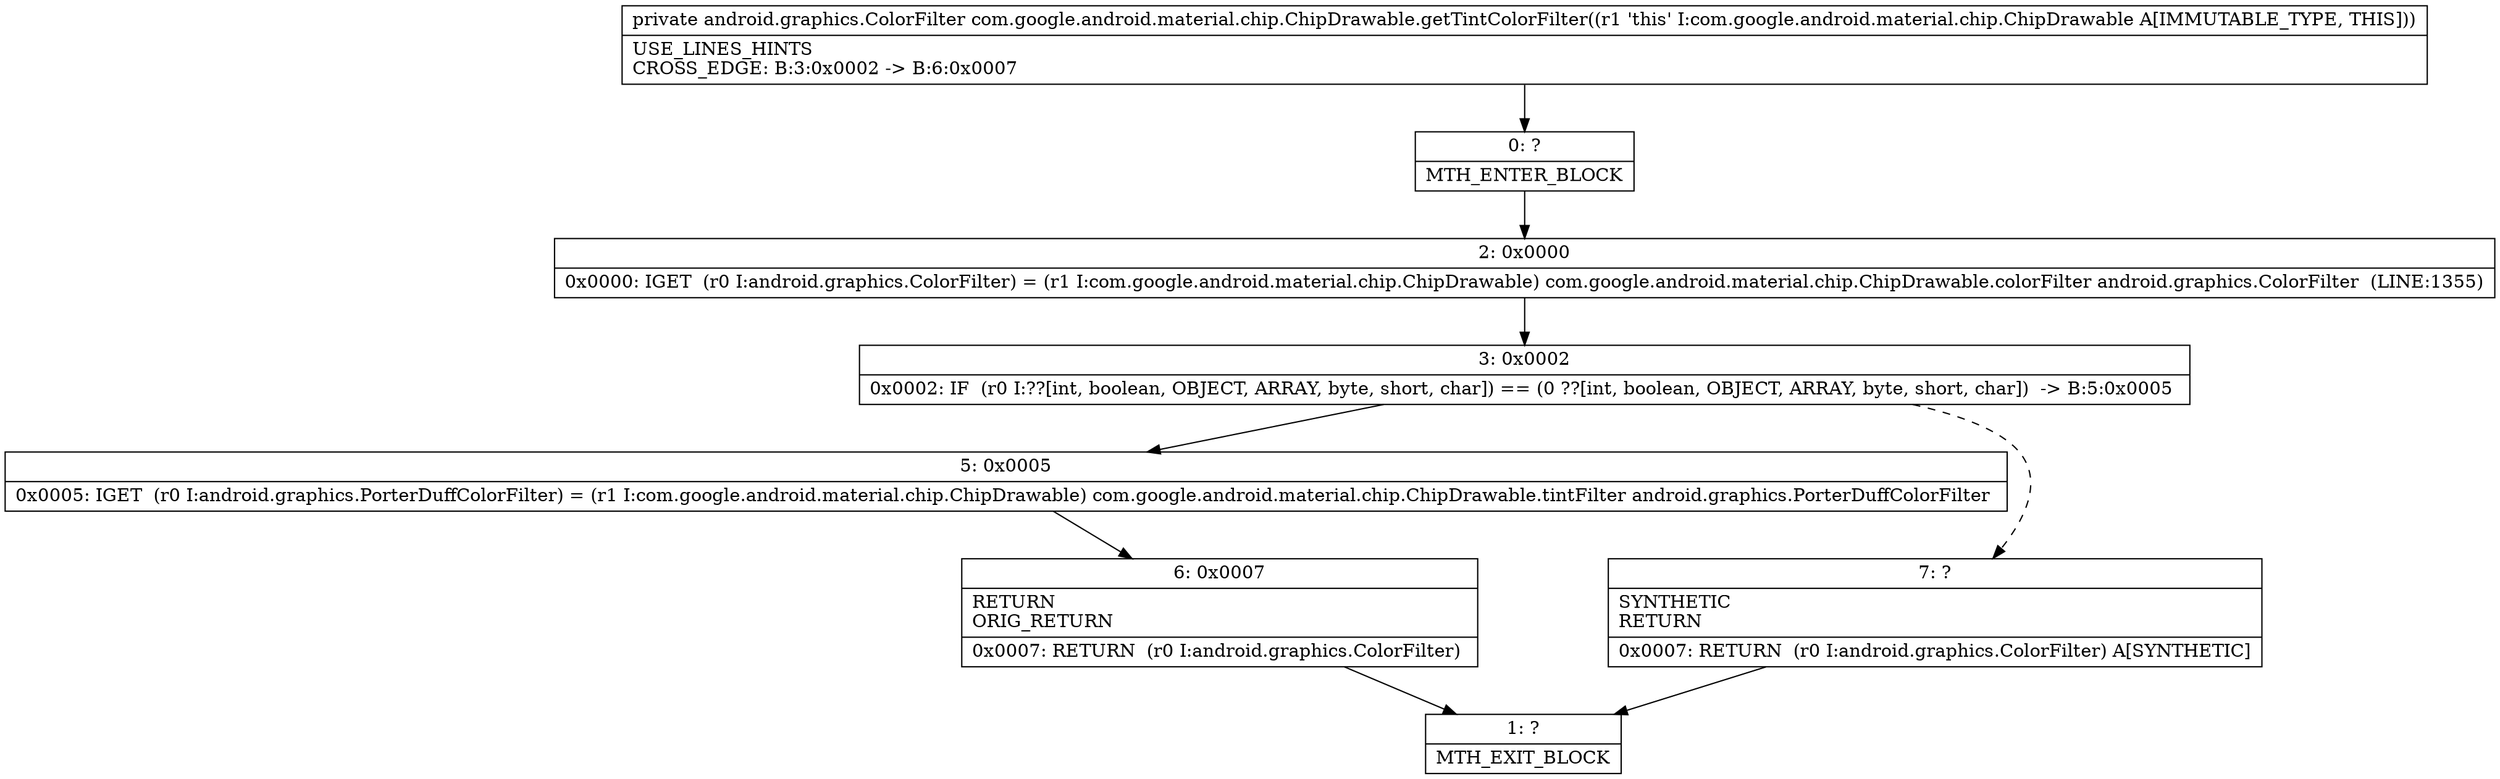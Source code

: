 digraph "CFG forcom.google.android.material.chip.ChipDrawable.getTintColorFilter()Landroid\/graphics\/ColorFilter;" {
Node_0 [shape=record,label="{0\:\ ?|MTH_ENTER_BLOCK\l}"];
Node_2 [shape=record,label="{2\:\ 0x0000|0x0000: IGET  (r0 I:android.graphics.ColorFilter) = (r1 I:com.google.android.material.chip.ChipDrawable) com.google.android.material.chip.ChipDrawable.colorFilter android.graphics.ColorFilter  (LINE:1355)\l}"];
Node_3 [shape=record,label="{3\:\ 0x0002|0x0002: IF  (r0 I:??[int, boolean, OBJECT, ARRAY, byte, short, char]) == (0 ??[int, boolean, OBJECT, ARRAY, byte, short, char])  \-\> B:5:0x0005 \l}"];
Node_5 [shape=record,label="{5\:\ 0x0005|0x0005: IGET  (r0 I:android.graphics.PorterDuffColorFilter) = (r1 I:com.google.android.material.chip.ChipDrawable) com.google.android.material.chip.ChipDrawable.tintFilter android.graphics.PorterDuffColorFilter \l}"];
Node_6 [shape=record,label="{6\:\ 0x0007|RETURN\lORIG_RETURN\l|0x0007: RETURN  (r0 I:android.graphics.ColorFilter) \l}"];
Node_1 [shape=record,label="{1\:\ ?|MTH_EXIT_BLOCK\l}"];
Node_7 [shape=record,label="{7\:\ ?|SYNTHETIC\lRETURN\l|0x0007: RETURN  (r0 I:android.graphics.ColorFilter) A[SYNTHETIC]\l}"];
MethodNode[shape=record,label="{private android.graphics.ColorFilter com.google.android.material.chip.ChipDrawable.getTintColorFilter((r1 'this' I:com.google.android.material.chip.ChipDrawable A[IMMUTABLE_TYPE, THIS]))  | USE_LINES_HINTS\lCROSS_EDGE: B:3:0x0002 \-\> B:6:0x0007\l}"];
MethodNode -> Node_0;Node_0 -> Node_2;
Node_2 -> Node_3;
Node_3 -> Node_5;
Node_3 -> Node_7[style=dashed];
Node_5 -> Node_6;
Node_6 -> Node_1;
Node_7 -> Node_1;
}

